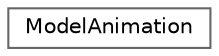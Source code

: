 digraph "Graphical Class Hierarchy"
{
 // LATEX_PDF_SIZE
  bgcolor="transparent";
  edge [fontname=Helvetica,fontsize=10,labelfontname=Helvetica,labelfontsize=10];
  node [fontname=Helvetica,fontsize=10,shape=box,height=0.2,width=0.4];
  rankdir="LR";
  Node0 [id="Node000000",label="ModelAnimation",height=0.2,width=0.4,color="grey40", fillcolor="white", style="filled",URL="$structModelAnimation.html",tooltip="Structure representing the data of a 3D model animation."];
}
